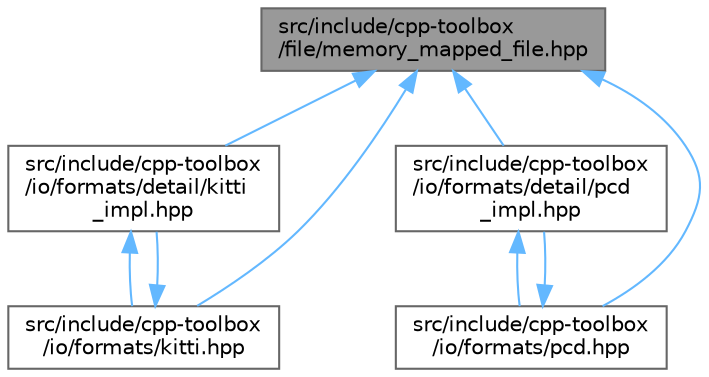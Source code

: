 digraph "src/include/cpp-toolbox/file/memory_mapped_file.hpp"
{
 // LATEX_PDF_SIZE
  bgcolor="transparent";
  edge [fontname=Helvetica,fontsize=10,labelfontname=Helvetica,labelfontsize=10];
  node [fontname=Helvetica,fontsize=10,shape=box,height=0.2,width=0.4];
  Node1 [id="Node000001",label="src/include/cpp-toolbox\l/file/memory_mapped_file.hpp",height=0.2,width=0.4,color="gray40", fillcolor="grey60", style="filled", fontcolor="black",tooltip=" "];
  Node1 -> Node2 [id="edge1_Node000001_Node000002",dir="back",color="steelblue1",style="solid",tooltip=" "];
  Node2 [id="Node000002",label="src/include/cpp-toolbox\l/io/formats/detail/kitti\l_impl.hpp",height=0.2,width=0.4,color="grey40", fillcolor="white", style="filled",URL="$kitti__impl_8hpp.html",tooltip=" "];
  Node2 -> Node3 [id="edge2_Node000002_Node000003",dir="back",color="steelblue1",style="solid",tooltip=" "];
  Node3 [id="Node000003",label="src/include/cpp-toolbox\l/io/formats/kitti.hpp",height=0.2,width=0.4,color="grey40", fillcolor="white", style="filled",URL="$kitti_8hpp.html",tooltip=" "];
  Node3 -> Node2 [id="edge3_Node000003_Node000002",dir="back",color="steelblue1",style="solid",tooltip=" "];
  Node1 -> Node4 [id="edge4_Node000001_Node000004",dir="back",color="steelblue1",style="solid",tooltip=" "];
  Node4 [id="Node000004",label="src/include/cpp-toolbox\l/io/formats/detail/pcd\l_impl.hpp",height=0.2,width=0.4,color="grey40", fillcolor="white", style="filled",URL="$pcd__impl_8hpp.html",tooltip="此文件包含 pcd_format_t 的模板实现/This file contains the template implementations for pcd_format_t"];
  Node4 -> Node5 [id="edge5_Node000004_Node000005",dir="back",color="steelblue1",style="solid",tooltip=" "];
  Node5 [id="Node000005",label="src/include/cpp-toolbox\l/io/formats/pcd.hpp",height=0.2,width=0.4,color="grey40", fillcolor="white", style="filled",URL="$pcd_8hpp.html",tooltip=" "];
  Node5 -> Node4 [id="edge6_Node000005_Node000004",dir="back",color="steelblue1",style="solid",tooltip=" "];
  Node1 -> Node3 [id="edge7_Node000001_Node000003",dir="back",color="steelblue1",style="solid",tooltip=" "];
  Node1 -> Node5 [id="edge8_Node000001_Node000005",dir="back",color="steelblue1",style="solid",tooltip=" "];
}
